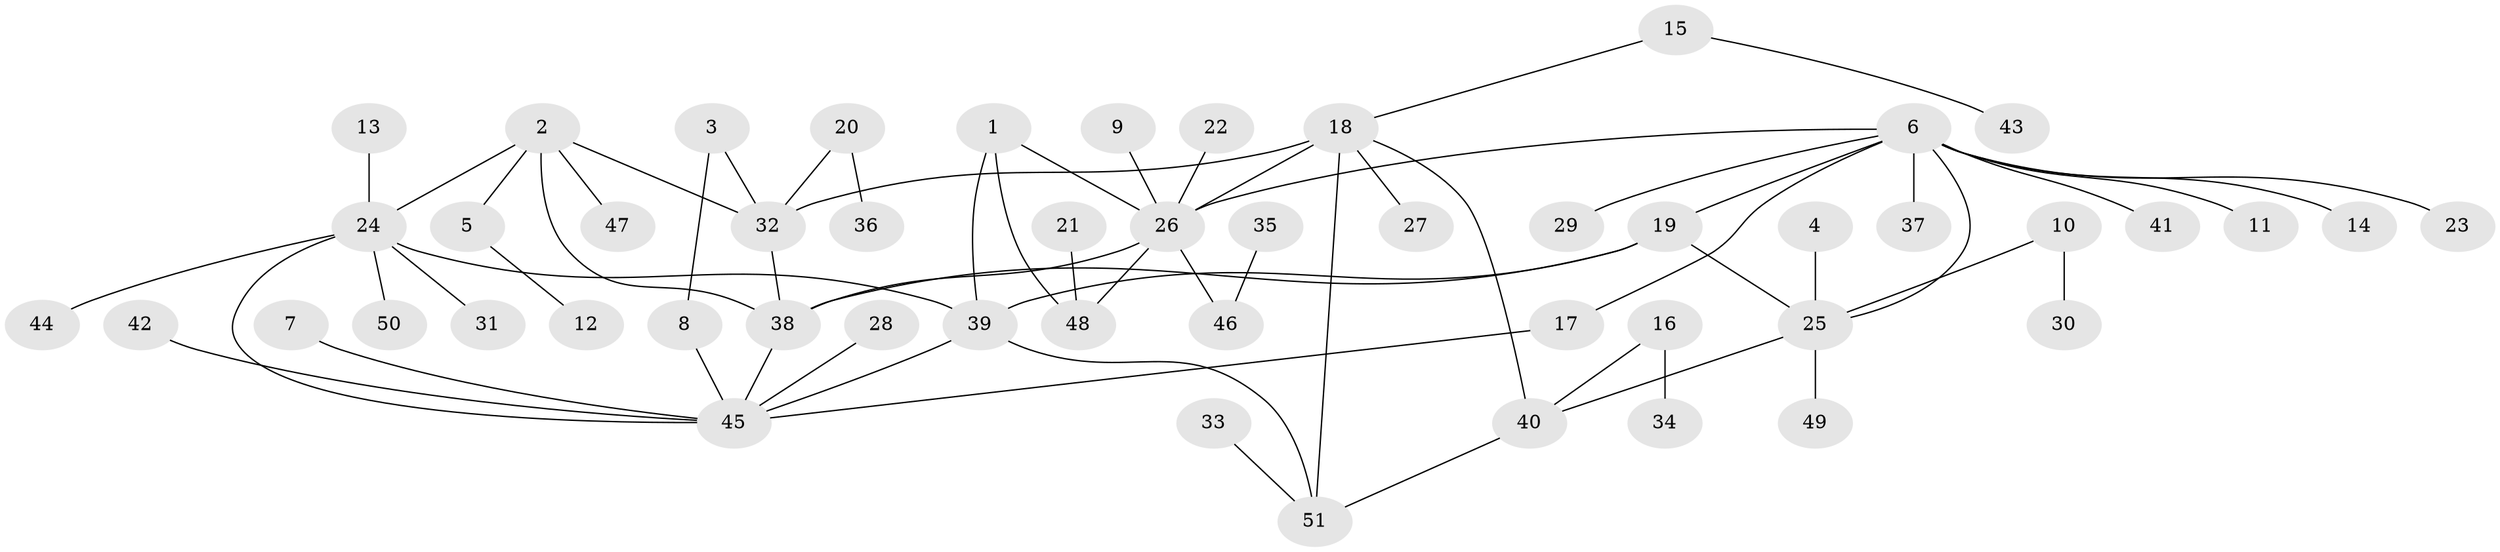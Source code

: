 // original degree distribution, {9: 0.027777777777777776, 4: 0.013888888888888888, 3: 0.05555555555555555, 6: 0.027777777777777776, 5: 0.06944444444444445, 8: 0.027777777777777776, 7: 0.013888888888888888, 11: 0.013888888888888888, 2: 0.18055555555555555, 1: 0.5694444444444444}
// Generated by graph-tools (version 1.1) at 2025/37/03/04/25 23:37:34]
// undirected, 51 vertices, 64 edges
graph export_dot {
  node [color=gray90,style=filled];
  1;
  2;
  3;
  4;
  5;
  6;
  7;
  8;
  9;
  10;
  11;
  12;
  13;
  14;
  15;
  16;
  17;
  18;
  19;
  20;
  21;
  22;
  23;
  24;
  25;
  26;
  27;
  28;
  29;
  30;
  31;
  32;
  33;
  34;
  35;
  36;
  37;
  38;
  39;
  40;
  41;
  42;
  43;
  44;
  45;
  46;
  47;
  48;
  49;
  50;
  51;
  1 -- 26 [weight=1.0];
  1 -- 39 [weight=1.0];
  1 -- 48 [weight=1.0];
  2 -- 5 [weight=1.0];
  2 -- 24 [weight=1.0];
  2 -- 32 [weight=1.0];
  2 -- 38 [weight=1.0];
  2 -- 47 [weight=1.0];
  3 -- 8 [weight=1.0];
  3 -- 32 [weight=1.0];
  4 -- 25 [weight=1.0];
  5 -- 12 [weight=1.0];
  6 -- 11 [weight=1.0];
  6 -- 14 [weight=1.0];
  6 -- 17 [weight=1.0];
  6 -- 19 [weight=1.0];
  6 -- 23 [weight=1.0];
  6 -- 25 [weight=1.0];
  6 -- 26 [weight=1.0];
  6 -- 29 [weight=1.0];
  6 -- 37 [weight=1.0];
  6 -- 41 [weight=1.0];
  7 -- 45 [weight=1.0];
  8 -- 45 [weight=1.0];
  9 -- 26 [weight=1.0];
  10 -- 25 [weight=1.0];
  10 -- 30 [weight=1.0];
  13 -- 24 [weight=1.0];
  15 -- 18 [weight=1.0];
  15 -- 43 [weight=1.0];
  16 -- 34 [weight=1.0];
  16 -- 40 [weight=1.0];
  17 -- 45 [weight=1.0];
  18 -- 26 [weight=1.0];
  18 -- 27 [weight=1.0];
  18 -- 32 [weight=2.0];
  18 -- 40 [weight=1.0];
  18 -- 51 [weight=1.0];
  19 -- 25 [weight=1.0];
  19 -- 38 [weight=1.0];
  19 -- 39 [weight=1.0];
  20 -- 32 [weight=1.0];
  20 -- 36 [weight=1.0];
  21 -- 48 [weight=1.0];
  22 -- 26 [weight=1.0];
  24 -- 31 [weight=1.0];
  24 -- 39 [weight=1.0];
  24 -- 44 [weight=1.0];
  24 -- 45 [weight=1.0];
  24 -- 50 [weight=1.0];
  25 -- 40 [weight=1.0];
  25 -- 49 [weight=1.0];
  26 -- 38 [weight=1.0];
  26 -- 46 [weight=1.0];
  26 -- 48 [weight=1.0];
  28 -- 45 [weight=1.0];
  32 -- 38 [weight=1.0];
  33 -- 51 [weight=1.0];
  35 -- 46 [weight=1.0];
  38 -- 45 [weight=1.0];
  39 -- 45 [weight=1.0];
  39 -- 51 [weight=1.0];
  40 -- 51 [weight=1.0];
  42 -- 45 [weight=1.0];
}
